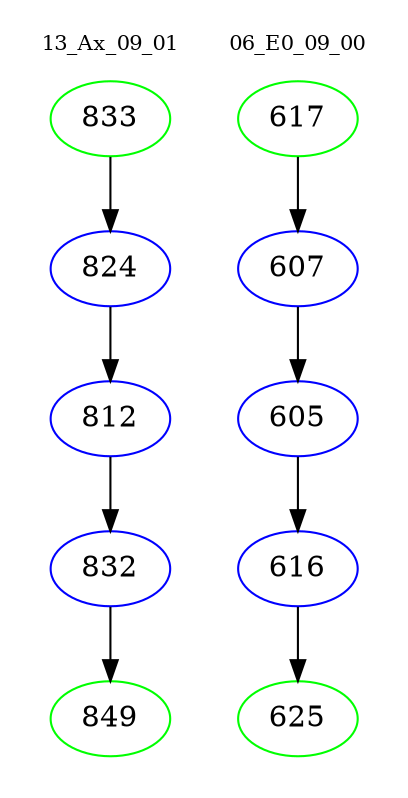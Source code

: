 digraph{
subgraph cluster_0 {
color = white
label = "13_Ax_09_01";
fontsize=10;
T0_833 [label="833", color="green"]
T0_833 -> T0_824 [color="black"]
T0_824 [label="824", color="blue"]
T0_824 -> T0_812 [color="black"]
T0_812 [label="812", color="blue"]
T0_812 -> T0_832 [color="black"]
T0_832 [label="832", color="blue"]
T0_832 -> T0_849 [color="black"]
T0_849 [label="849", color="green"]
}
subgraph cluster_1 {
color = white
label = "06_E0_09_00";
fontsize=10;
T1_617 [label="617", color="green"]
T1_617 -> T1_607 [color="black"]
T1_607 [label="607", color="blue"]
T1_607 -> T1_605 [color="black"]
T1_605 [label="605", color="blue"]
T1_605 -> T1_616 [color="black"]
T1_616 [label="616", color="blue"]
T1_616 -> T1_625 [color="black"]
T1_625 [label="625", color="green"]
}
}

